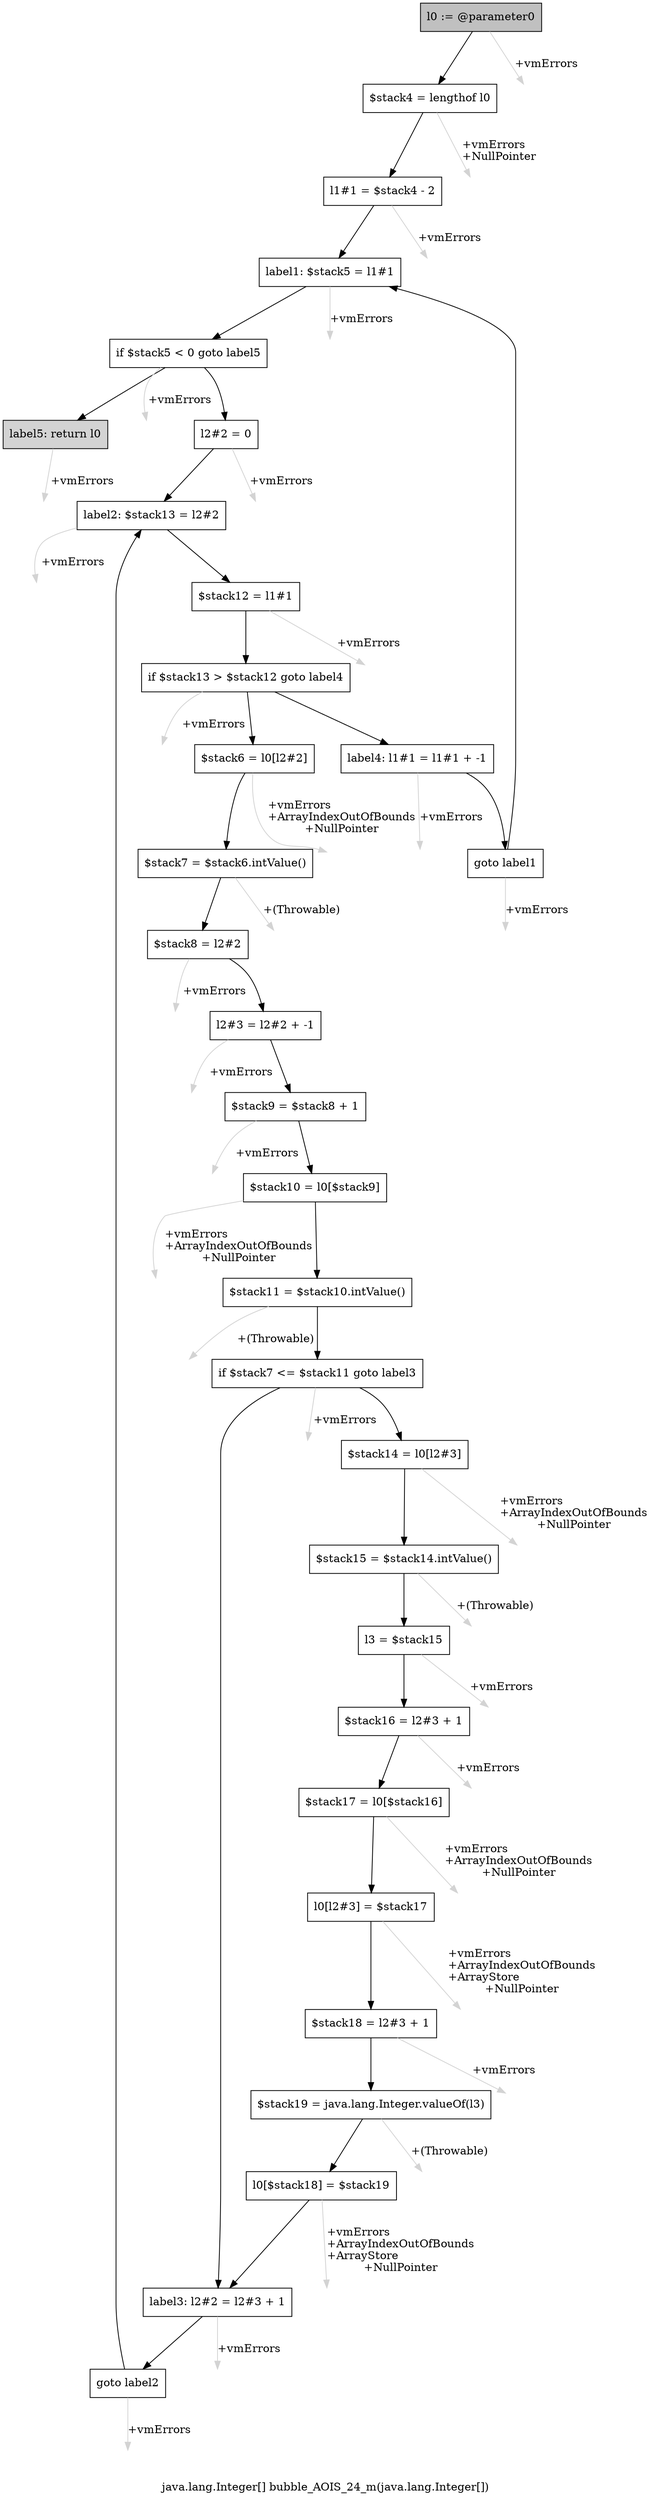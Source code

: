 digraph "java.lang.Integer[] bubble_AOIS_24_m(java.lang.Integer[])" {
    label="java.lang.Integer[] bubble_AOIS_24_m(java.lang.Integer[])";
    node [shape=box];
    "0" [style=filled,fillcolor=gray,label="l0 := @parameter0",];
    "1" [label="$stack4 = lengthof l0",];
    "0"->"1" [color=black,];
    "31" [style=invis,label="Esc",];
    "0"->"31" [color=lightgray,label="\l+vmErrors",];
    "2" [label="l1#1 = $stack4 - 2",];
    "1"->"2" [color=black,];
    "32" [style=invis,label="Esc",];
    "1"->"32" [color=lightgray,label="\l+vmErrors\l+NullPointer",];
    "3" [label="label1: $stack5 = l1#1",];
    "2"->"3" [color=black,];
    "33" [style=invis,label="Esc",];
    "2"->"33" [color=lightgray,label="\l+vmErrors",];
    "4" [label="if $stack5 < 0 goto label5",];
    "3"->"4" [color=black,];
    "34" [style=invis,label="Esc",];
    "3"->"34" [color=lightgray,label="\l+vmErrors",];
    "5" [label="l2#2 = 0",];
    "4"->"5" [color=black,];
    "30" [style=filled,fillcolor=lightgray,label="label5: return l0",];
    "4"->"30" [color=black,];
    "35" [style=invis,label="Esc",];
    "4"->"35" [color=lightgray,label="\l+vmErrors",];
    "6" [label="label2: $stack13 = l2#2",];
    "5"->"6" [color=black,];
    "36" [style=invis,label="Esc",];
    "5"->"36" [color=lightgray,label="\l+vmErrors",];
    "7" [label="$stack12 = l1#1",];
    "6"->"7" [color=black,];
    "37" [style=invis,label="Esc",];
    "6"->"37" [color=lightgray,label="\l+vmErrors",];
    "8" [label="if $stack13 > $stack12 goto label4",];
    "7"->"8" [color=black,];
    "38" [style=invis,label="Esc",];
    "7"->"38" [color=lightgray,label="\l+vmErrors",];
    "9" [label="$stack6 = l0[l2#2]",];
    "8"->"9" [color=black,];
    "28" [label="label4: l1#1 = l1#1 + -1",];
    "8"->"28" [color=black,];
    "39" [style=invis,label="Esc",];
    "8"->"39" [color=lightgray,label="\l+vmErrors",];
    "10" [label="$stack7 = $stack6.intValue()",];
    "9"->"10" [color=black,];
    "40" [style=invis,label="Esc",];
    "9"->"40" [color=lightgray,label="\l+vmErrors\l+ArrayIndexOutOfBounds\l+NullPointer",];
    "11" [label="$stack8 = l2#2",];
    "10"->"11" [color=black,];
    "41" [style=invis,label="Esc",];
    "10"->"41" [color=lightgray,label="\l+(Throwable)",];
    "12" [label="l2#3 = l2#2 + -1",];
    "11"->"12" [color=black,];
    "42" [style=invis,label="Esc",];
    "11"->"42" [color=lightgray,label="\l+vmErrors",];
    "13" [label="$stack9 = $stack8 + 1",];
    "12"->"13" [color=black,];
    "43" [style=invis,label="Esc",];
    "12"->"43" [color=lightgray,label="\l+vmErrors",];
    "14" [label="$stack10 = l0[$stack9]",];
    "13"->"14" [color=black,];
    "44" [style=invis,label="Esc",];
    "13"->"44" [color=lightgray,label="\l+vmErrors",];
    "15" [label="$stack11 = $stack10.intValue()",];
    "14"->"15" [color=black,];
    "45" [style=invis,label="Esc",];
    "14"->"45" [color=lightgray,label="\l+vmErrors\l+ArrayIndexOutOfBounds\l+NullPointer",];
    "16" [label="if $stack7 <= $stack11 goto label3",];
    "15"->"16" [color=black,];
    "46" [style=invis,label="Esc",];
    "15"->"46" [color=lightgray,label="\l+(Throwable)",];
    "17" [label="$stack14 = l0[l2#3]",];
    "16"->"17" [color=black,];
    "26" [label="label3: l2#2 = l2#3 + 1",];
    "16"->"26" [color=black,];
    "47" [style=invis,label="Esc",];
    "16"->"47" [color=lightgray,label="\l+vmErrors",];
    "18" [label="$stack15 = $stack14.intValue()",];
    "17"->"18" [color=black,];
    "48" [style=invis,label="Esc",];
    "17"->"48" [color=lightgray,label="\l+vmErrors\l+ArrayIndexOutOfBounds\l+NullPointer",];
    "19" [label="l3 = $stack15",];
    "18"->"19" [color=black,];
    "49" [style=invis,label="Esc",];
    "18"->"49" [color=lightgray,label="\l+(Throwable)",];
    "20" [label="$stack16 = l2#3 + 1",];
    "19"->"20" [color=black,];
    "50" [style=invis,label="Esc",];
    "19"->"50" [color=lightgray,label="\l+vmErrors",];
    "21" [label="$stack17 = l0[$stack16]",];
    "20"->"21" [color=black,];
    "51" [style=invis,label="Esc",];
    "20"->"51" [color=lightgray,label="\l+vmErrors",];
    "22" [label="l0[l2#3] = $stack17",];
    "21"->"22" [color=black,];
    "52" [style=invis,label="Esc",];
    "21"->"52" [color=lightgray,label="\l+vmErrors\l+ArrayIndexOutOfBounds\l+NullPointer",];
    "23" [label="$stack18 = l2#3 + 1",];
    "22"->"23" [color=black,];
    "53" [style=invis,label="Esc",];
    "22"->"53" [color=lightgray,label="\l+vmErrors\l+ArrayIndexOutOfBounds\l+ArrayStore\l+NullPointer",];
    "24" [label="$stack19 = java.lang.Integer.valueOf(l3)",];
    "23"->"24" [color=black,];
    "54" [style=invis,label="Esc",];
    "23"->"54" [color=lightgray,label="\l+vmErrors",];
    "25" [label="l0[$stack18] = $stack19",];
    "24"->"25" [color=black,];
    "55" [style=invis,label="Esc",];
    "24"->"55" [color=lightgray,label="\l+(Throwable)",];
    "25"->"26" [color=black,];
    "56" [style=invis,label="Esc",];
    "25"->"56" [color=lightgray,label="\l+vmErrors\l+ArrayIndexOutOfBounds\l+ArrayStore\l+NullPointer",];
    "27" [label="goto label2",];
    "26"->"27" [color=black,];
    "57" [style=invis,label="Esc",];
    "26"->"57" [color=lightgray,label="\l+vmErrors",];
    "27"->"6" [color=black,];
    "58" [style=invis,label="Esc",];
    "27"->"58" [color=lightgray,label="\l+vmErrors",];
    "29" [label="goto label1",];
    "28"->"29" [color=black,];
    "59" [style=invis,label="Esc",];
    "28"->"59" [color=lightgray,label="\l+vmErrors",];
    "29"->"3" [color=black,];
    "60" [style=invis,label="Esc",];
    "29"->"60" [color=lightgray,label="\l+vmErrors",];
    "61" [style=invis,label="Esc",];
    "30"->"61" [color=lightgray,label="\l+vmErrors",];
}
